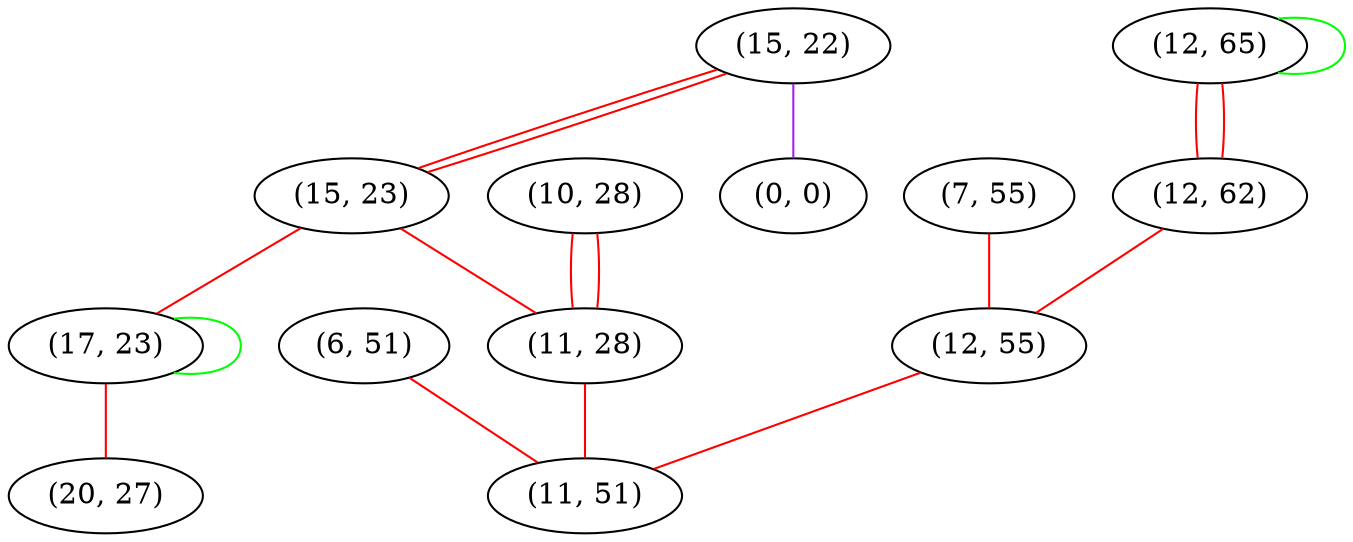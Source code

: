 graph "" {
"(6, 51)";
"(15, 22)";
"(0, 0)";
"(12, 65)";
"(15, 23)";
"(10, 28)";
"(11, 28)";
"(7, 55)";
"(12, 62)";
"(17, 23)";
"(12, 55)";
"(11, 51)";
"(20, 27)";
"(6, 51)" -- "(11, 51)"  [color=red, key=0, weight=1];
"(15, 22)" -- "(0, 0)"  [color=purple, key=0, weight=4];
"(15, 22)" -- "(15, 23)"  [color=red, key=0, weight=1];
"(15, 22)" -- "(15, 23)"  [color=red, key=1, weight=1];
"(12, 65)" -- "(12, 65)"  [color=green, key=0, weight=2];
"(12, 65)" -- "(12, 62)"  [color=red, key=0, weight=1];
"(12, 65)" -- "(12, 62)"  [color=red, key=1, weight=1];
"(15, 23)" -- "(11, 28)"  [color=red, key=0, weight=1];
"(15, 23)" -- "(17, 23)"  [color=red, key=0, weight=1];
"(10, 28)" -- "(11, 28)"  [color=red, key=0, weight=1];
"(10, 28)" -- "(11, 28)"  [color=red, key=1, weight=1];
"(11, 28)" -- "(11, 51)"  [color=red, key=0, weight=1];
"(7, 55)" -- "(12, 55)"  [color=red, key=0, weight=1];
"(12, 62)" -- "(12, 55)"  [color=red, key=0, weight=1];
"(17, 23)" -- "(20, 27)"  [color=red, key=0, weight=1];
"(17, 23)" -- "(17, 23)"  [color=green, key=0, weight=2];
"(12, 55)" -- "(11, 51)"  [color=red, key=0, weight=1];
}
